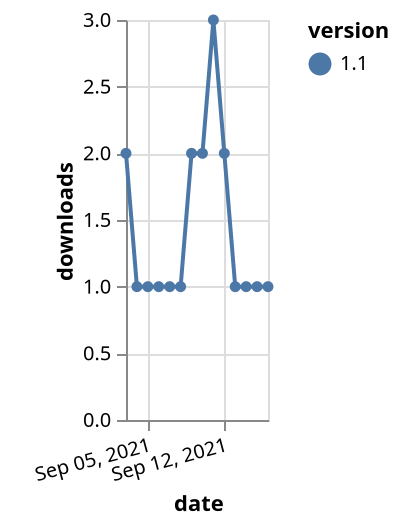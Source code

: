 {"$schema": "https://vega.github.io/schema/vega-lite/v5.json", "description": "A simple bar chart with embedded data.", "data": {"values": [{"date": "2021-09-03", "total": 570, "delta": 2, "version": "1.1"}, {"date": "2021-09-04", "total": 571, "delta": 1, "version": "1.1"}, {"date": "2021-09-05", "total": 572, "delta": 1, "version": "1.1"}, {"date": "2021-09-06", "total": 573, "delta": 1, "version": "1.1"}, {"date": "2021-09-07", "total": 574, "delta": 1, "version": "1.1"}, {"date": "2021-09-08", "total": 575, "delta": 1, "version": "1.1"}, {"date": "2021-09-09", "total": 577, "delta": 2, "version": "1.1"}, {"date": "2021-09-10", "total": 579, "delta": 2, "version": "1.1"}, {"date": "2021-09-11", "total": 582, "delta": 3, "version": "1.1"}, {"date": "2021-09-12", "total": 584, "delta": 2, "version": "1.1"}, {"date": "2021-09-13", "total": 585, "delta": 1, "version": "1.1"}, {"date": "2021-09-14", "total": 586, "delta": 1, "version": "1.1"}, {"date": "2021-09-15", "total": 587, "delta": 1, "version": "1.1"}, {"date": "2021-09-16", "total": 588, "delta": 1, "version": "1.1"}]}, "width": "container", "mark": {"type": "line", "point": {"filled": true}}, "encoding": {"x": {"field": "date", "type": "temporal", "timeUnit": "yearmonthdate", "title": "date", "axis": {"labelAngle": -15}}, "y": {"field": "delta", "type": "quantitative", "title": "downloads"}, "color": {"field": "version", "type": "nominal"}, "tooltip": {"field": "delta"}}}
